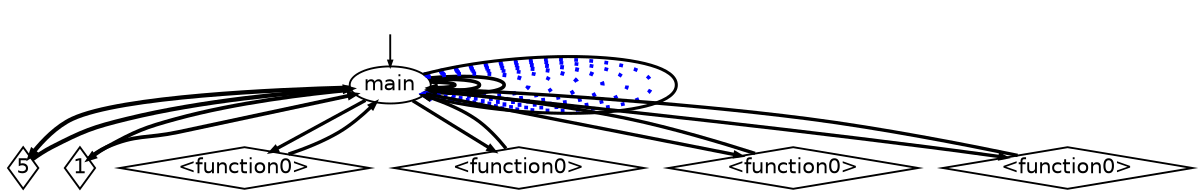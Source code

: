 digraph model {
  orientation = portrait;
  graph [ rankdir = "TB", ranksep="0.08", nodesep="0.18", size="8!" ];
  node [ fontname = "Helvetica", fontsize="11.0", shape="ellipse", margin="0.01", height="0.1", width="0.5" ];
  edge [ fontname = "Helvetica", arrowsize=".3", arrowhead="normal", fontsize="6.0", margin="0.05" ];
None [shape=none, style=invis, width=0.1, height=0.1];
None->main;
{rank = source; None}
"3-0-5-OK-1" [label="5" , shape=diamond, width=0.2, height=0.3, fontsize=11, xlabel=""];
main->"3-0-5-OK-1"[penwidth="2.2576785748691846",label = " "];"3-0-5-OK-1"->main[penwidth="2.2576785748691846",label = " "];main->main[penwidth="1.9084850188786497",label = " "];main->main[penwidth="1.9084850188786497",label = " "];main->main[penwidth="1.9084850188786497",label = " "];"0-0-1-OK-2" [label="1" , shape=diamond, width=0.2, height=0.3, fontsize=11, xlabel=""];
main->"0-0-1-OK-2"[penwidth="2.0043213737826426",label = " "];"0-0-1-OK-2"->main[penwidth="2.0043213737826426",label = " "];"13-0-<function0>-OK-3" [label="<function0>" , shape=diamond, width=0.2, height=0.3, fontsize=11, xlabel=""];
main->"13-0-<function0>-OK-3"[penwidth="1.7853298350107671",label = " "];"13-0-<function0>-OK-3"->main[penwidth="1.7853298350107671",label = " "];"13-0-<function0>-OK-4" [label="<function0>" , shape=diamond, width=0.2, height=0.3, fontsize=11, xlabel=""];
main->"13-0-<function0>-OK-4"[penwidth="1.7853298350107671",label = " "];"13-0-<function0>-OK-4"->main[penwidth="1.7853298350107671",label = " "];"13-0-<function0>-OK-5" [label="<function0>" , shape=diamond, width=0.2, height=0.3, fontsize=11, xlabel=""];
main->"13-0-<function0>-OK-5"[penwidth="1.7853298350107671",label = " "];"13-0-<function0>-OK-5"->main[penwidth="1.7853298350107671",label = " "];"13-0-<function0>-OK-6" [label="<function0>" , shape=diamond, width=0.2, height=0.3, fontsize=11, xlabel=""];
main->"13-0-<function0>-OK-6"[penwidth="1.7853298350107671",label = " "];"13-0-<function0>-OK-6"->main[penwidth="1.7853298350107671",label = " "];main->main[style=dotted, color=blue,penwidth="2.2068258760318495",label = " "];main->main[style=dotted, color=blue,penwidth="1.9084850188786497",label = " "];main->main[style=dotted, color=blue,penwidth="2.2068258760318495",label = " "];main->main[style=dotted, color=blue,penwidth="2.2068258760318495",label = " "];main->main[style=dotted, color=blue,penwidth="1.9084850188786497",label = " "];main->main[style=dotted, color=blue,penwidth="1.9084850188786497",label = " "];main->main[penwidth="1.6127838567197355",label = " "];}
